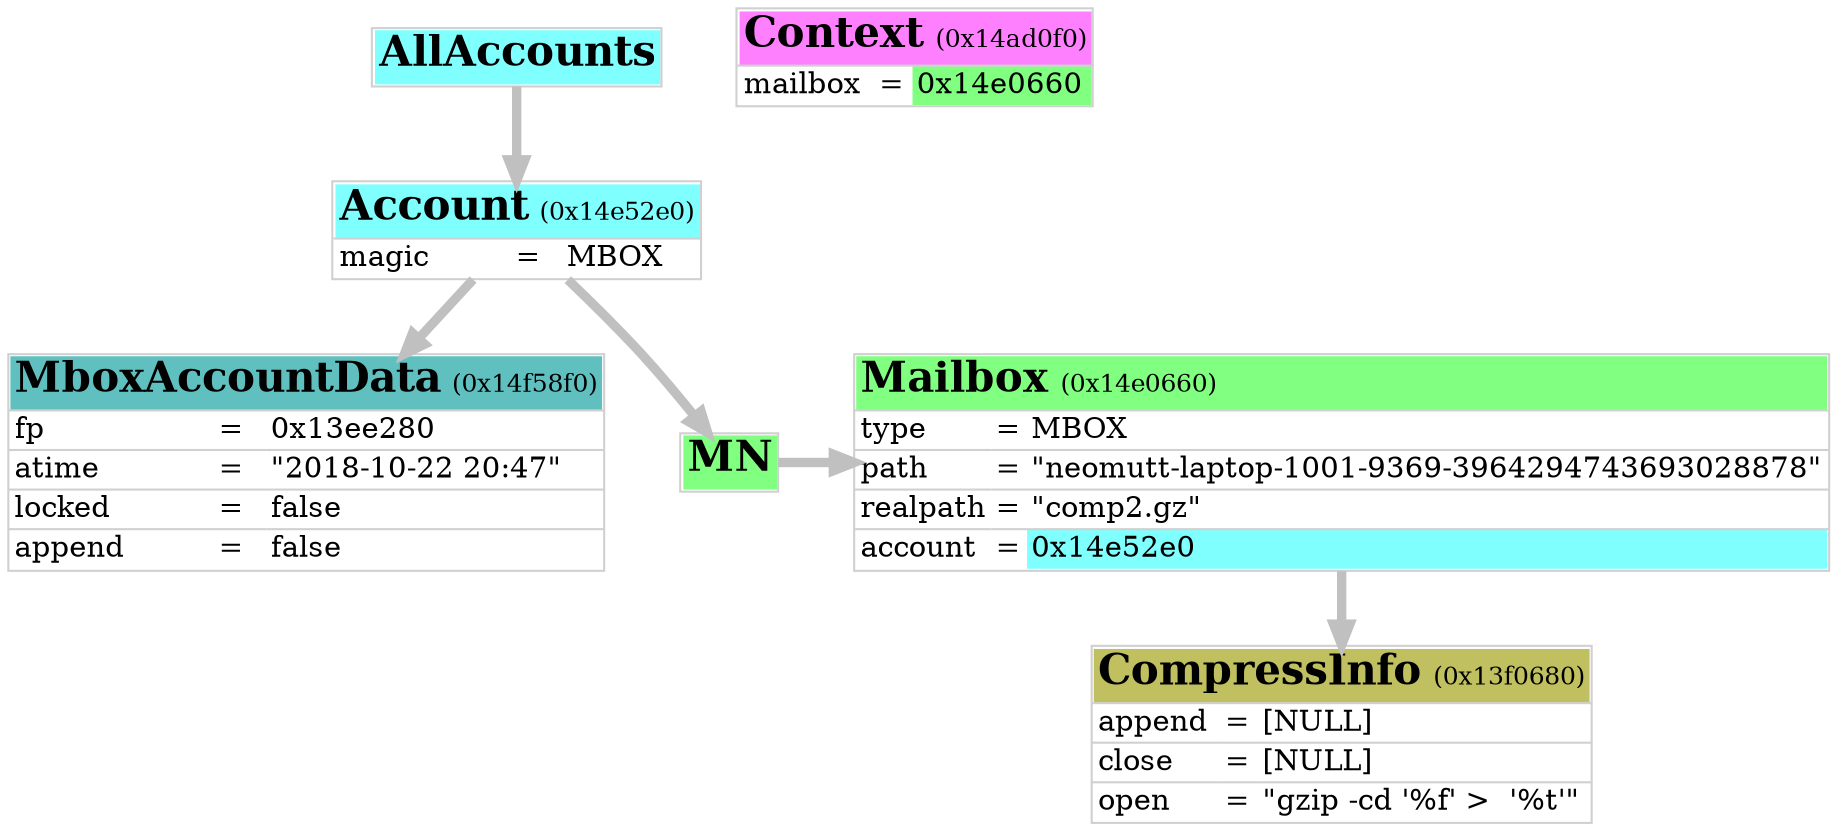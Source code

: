 digraph neomutt
{

	graph [
		rankdir="TB"
		nodesep="0.5"
		ranksep="0.5"
	];

	node [
		shape="plain"
	];

	edge [
		penwidth="4.5"
		arrowsize="1.0"
		color="#c0c0c0"
	];

	obj_0x56af30 [
		label=<<table cellspacing="0" border="1" rows="*" color="#d0d0d0">
		<tr>
			<td border="0" bgcolor="#80ffff" port="top"><font color="#000000" point-size="20"><b>AllAccounts</b></font></td>
		</tr>
		</table>>
	];

	obj_0x14e52e0 [
		label=<<table cellspacing="0" border="1" rows="*" color="#d0d0d0">
		<tr>
			<td border="0" align="left" bgcolor="#80ffff" port="top" colspan="3"><font color="#000000" point-size="20"><b>Account</b></font> <font point-size="12">(0x14e52e0)</font></td>
		</tr>
		<tr>
			<td border="0" align="left">magic</td>
			<td border="0">=</td>
			<td border="0" align="left">MBOX</td>
		</tr>
		</table>>
	];

	obj_0x14f58f0 [
		label=<<table cellspacing="0" border="1" rows="*" color="#d0d0d0">
		<tr>
			<td border="0" align="left" bgcolor="#60c0c0" port="top" colspan="3"><font color="#000000" point-size="20"><b>MboxAccountData</b></font> <font point-size="12">(0x14f58f0)</font></td>
		</tr>
		<tr>
			<td border="0" align="left">fp</td>
			<td border="0">=</td>
			<td border="0" align="left">0x13ee280</td>
		</tr>
		<tr>
			<td border="0" align="left">atime</td>
			<td border="0">=</td>
			<td border="0" align="left">"2018-10-22 20:47"</td>
		</tr>
		<tr>
			<td border="0" align="left">locked</td>
			<td border="0">=</td>
			<td border="0" align="left">false</td>
		</tr>
		<tr>
			<td border="0" align="left">append</td>
			<td border="0">=</td>
			<td border="0" align="left">false</td>
		</tr>
		</table>>
	];

	obj_0x14e5320 [
		label=<<table cellspacing="0" border="1" rows="*" color="#d0d0d0">
		<tr>
			<td border="0" bgcolor="#80ff80" port="top"><font color="#000000" point-size="20"><b>MN</b></font></td>
		</tr>
		</table>>
	];

	obj_0x14e0660 [
		label=<<table cellspacing="0" border="1" rows="*" color="#d0d0d0">
		<tr>
			<td border="0" align="left" bgcolor="#80ff80" port="top" colspan="3"><font color="#000000" point-size="20"><b>Mailbox</b></font> <font point-size="12">(0x14e0660)</font></td>
		</tr>
		<tr>
			<td border="0" align="left">type</td>
			<td border="0">=</td>
			<td border="0" align="left">MBOX</td>
		</tr>
		<tr>
			<td border="0" align="left">path</td>
			<td border="0">=</td>
			<td border="0" align="left">"neomutt-laptop-1001-9369-3964294743693028878"</td>
		</tr>
		<tr>
			<td border="0" align="left">realpath</td>
			<td border="0">=</td>
			<td border="0" align="left">"comp2.gz"</td>
		</tr>
		<tr>
			<td border="0" align="left">account</td>
			<td border="0">=</td>
			<td border="0" align="left" bgcolor="#80ffff">0x14e52e0</td>
		</tr>
		</table>>
	];

	obj_0x13f0680 [
		label=<<table cellspacing="0" border="1" rows="*" color="#d0d0d0">
		<tr>
			<td border="0" align="left" bgcolor="#c0c060" port="top" colspan="3"><font color="#000000" point-size="20"><b>CompressInfo</b></font> <font point-size="12">(0x13f0680)</font></td>
		</tr>
		<tr>
			<td border="0" align="left">append</td>
			<td border="0">=</td>
			<td border="0" align="left">[NULL]</td>
		</tr>
		<tr>
			<td border="0" align="left">close</td>
			<td border="0">=</td>
			<td border="0" align="left">[NULL]</td>
		</tr>
		<tr>
			<td border="0" align="left">open</td>
			<td border="0">=</td>
			<td border="0" align="left">"gzip -cd '%f' &gt;  '%t'"</td>
		</tr>
		</table>>
	];

	obj_0x14ad0f0 [
		label=<<table cellspacing="0" border="1" rows="*" color="#d0d0d0">
		<tr>
			<td border="0" align="left" bgcolor="#ff80ff" port="top" colspan="3"><font color="#000000" point-size="20"><b>Context</b></font> <font point-size="12">(0x14ad0f0)</font></td>
		</tr>
		<tr>
			<td border="0" align="left">mailbox</td>
			<td border="0">=</td>
			<td border="0" align="left" bgcolor="#80ff80">0x14e0660</td>
		</tr>
		</table>>
	];

	{ rank=same obj_0x14ad0f0 obj_0x56af30 }
	{ rank=same obj_0x14e52e0 }

	obj_0x56af30 -> obj_0x14e52e0 [  edgetooltip="AllAccounts->first" ];
	obj_0x14e52e0 -> obj_0x14f58f0 [  edgetooltip="Account->adata" ];
	obj_0x14e52e0 -> obj_0x14e5320 [  edgetooltip="Account->mailboxes" ];
	obj_0x14e0660 -> obj_0x13f0680 [  edgetooltip="Mailbox->compress_info" ];
	obj_0x14e5320 -> obj_0x14e0660 [  edgetooltip="MailboxNode->m" ];
	{ rank=same obj_0x14e5320 obj_0x14e0660 };

}

